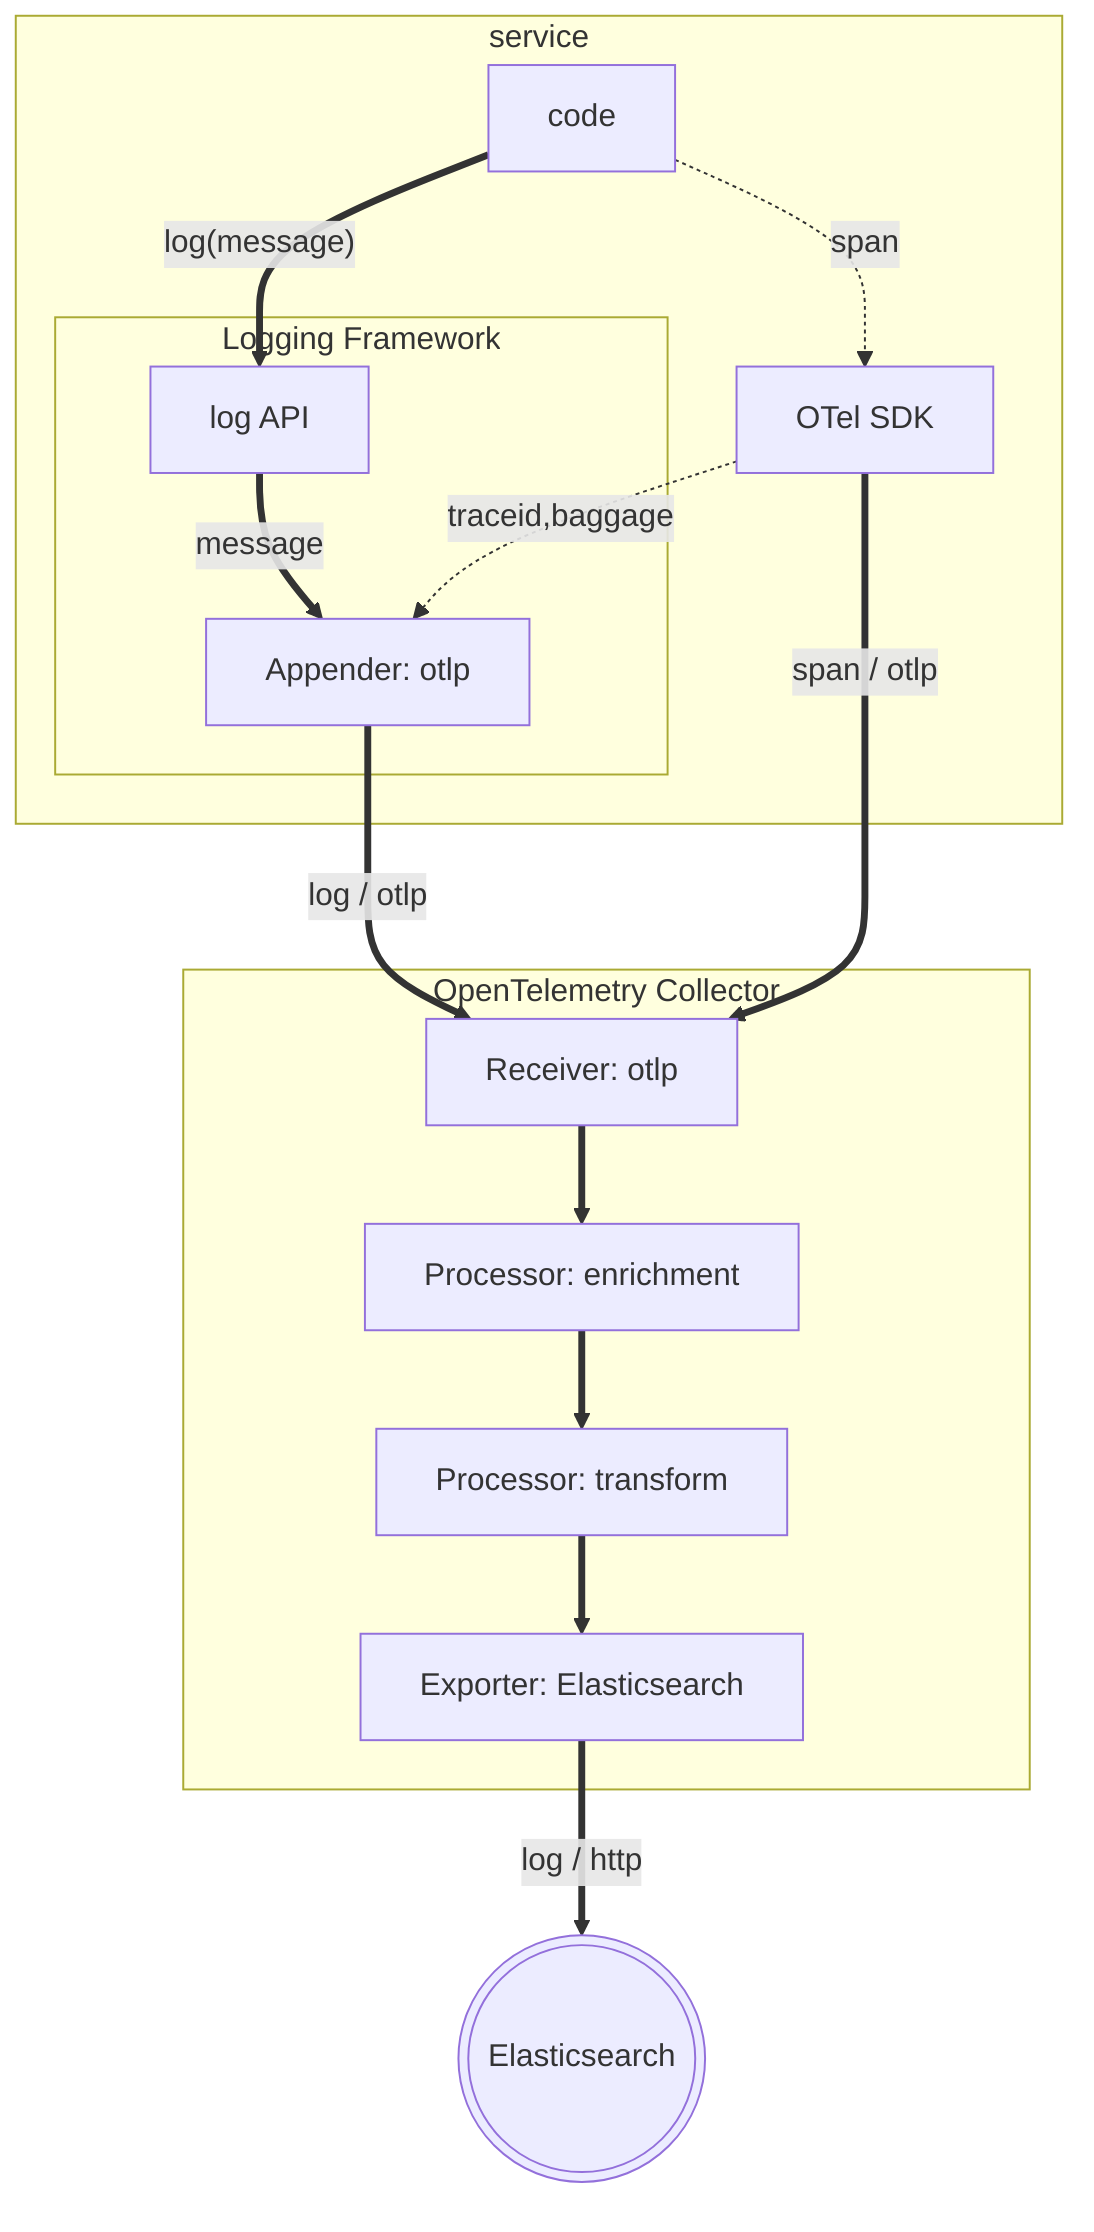 flowchart TB
    subgraph Collector[OpenTelemetry Collector]
        OTLPRecv[Receiver: otlp]
        Processor1[Processor: enrichment]
        Processor2[Processor: transform]
        ElasticExporter[Exporter: Elasticsearch]
        OTLPRecv ==> Processor1 ==> Processor2 ==> ElasticExporter
    end

    subgraph Service1[service]
        subgraph LoggingFramework[Logging Framework]
            LAPI[log API]
            LAPI == message ==> OtlpExporter[Appender: otlp]
        end

        OTELSDK[OTel SDK]
        OTELSDK -. traceid,baggage .-> OtlpExporter
        func[code] == "log(message)" ==> LAPI
        func -. span .-> OTELSDK
  

        OtlpExporter == "log / otlp" ==> OTLPRecv
        OTELSDK == "span / otlp" ==> OTLPRecv
    end

    ElasticExporter == "log / http" ==> nodeId(((Elasticsearch)))